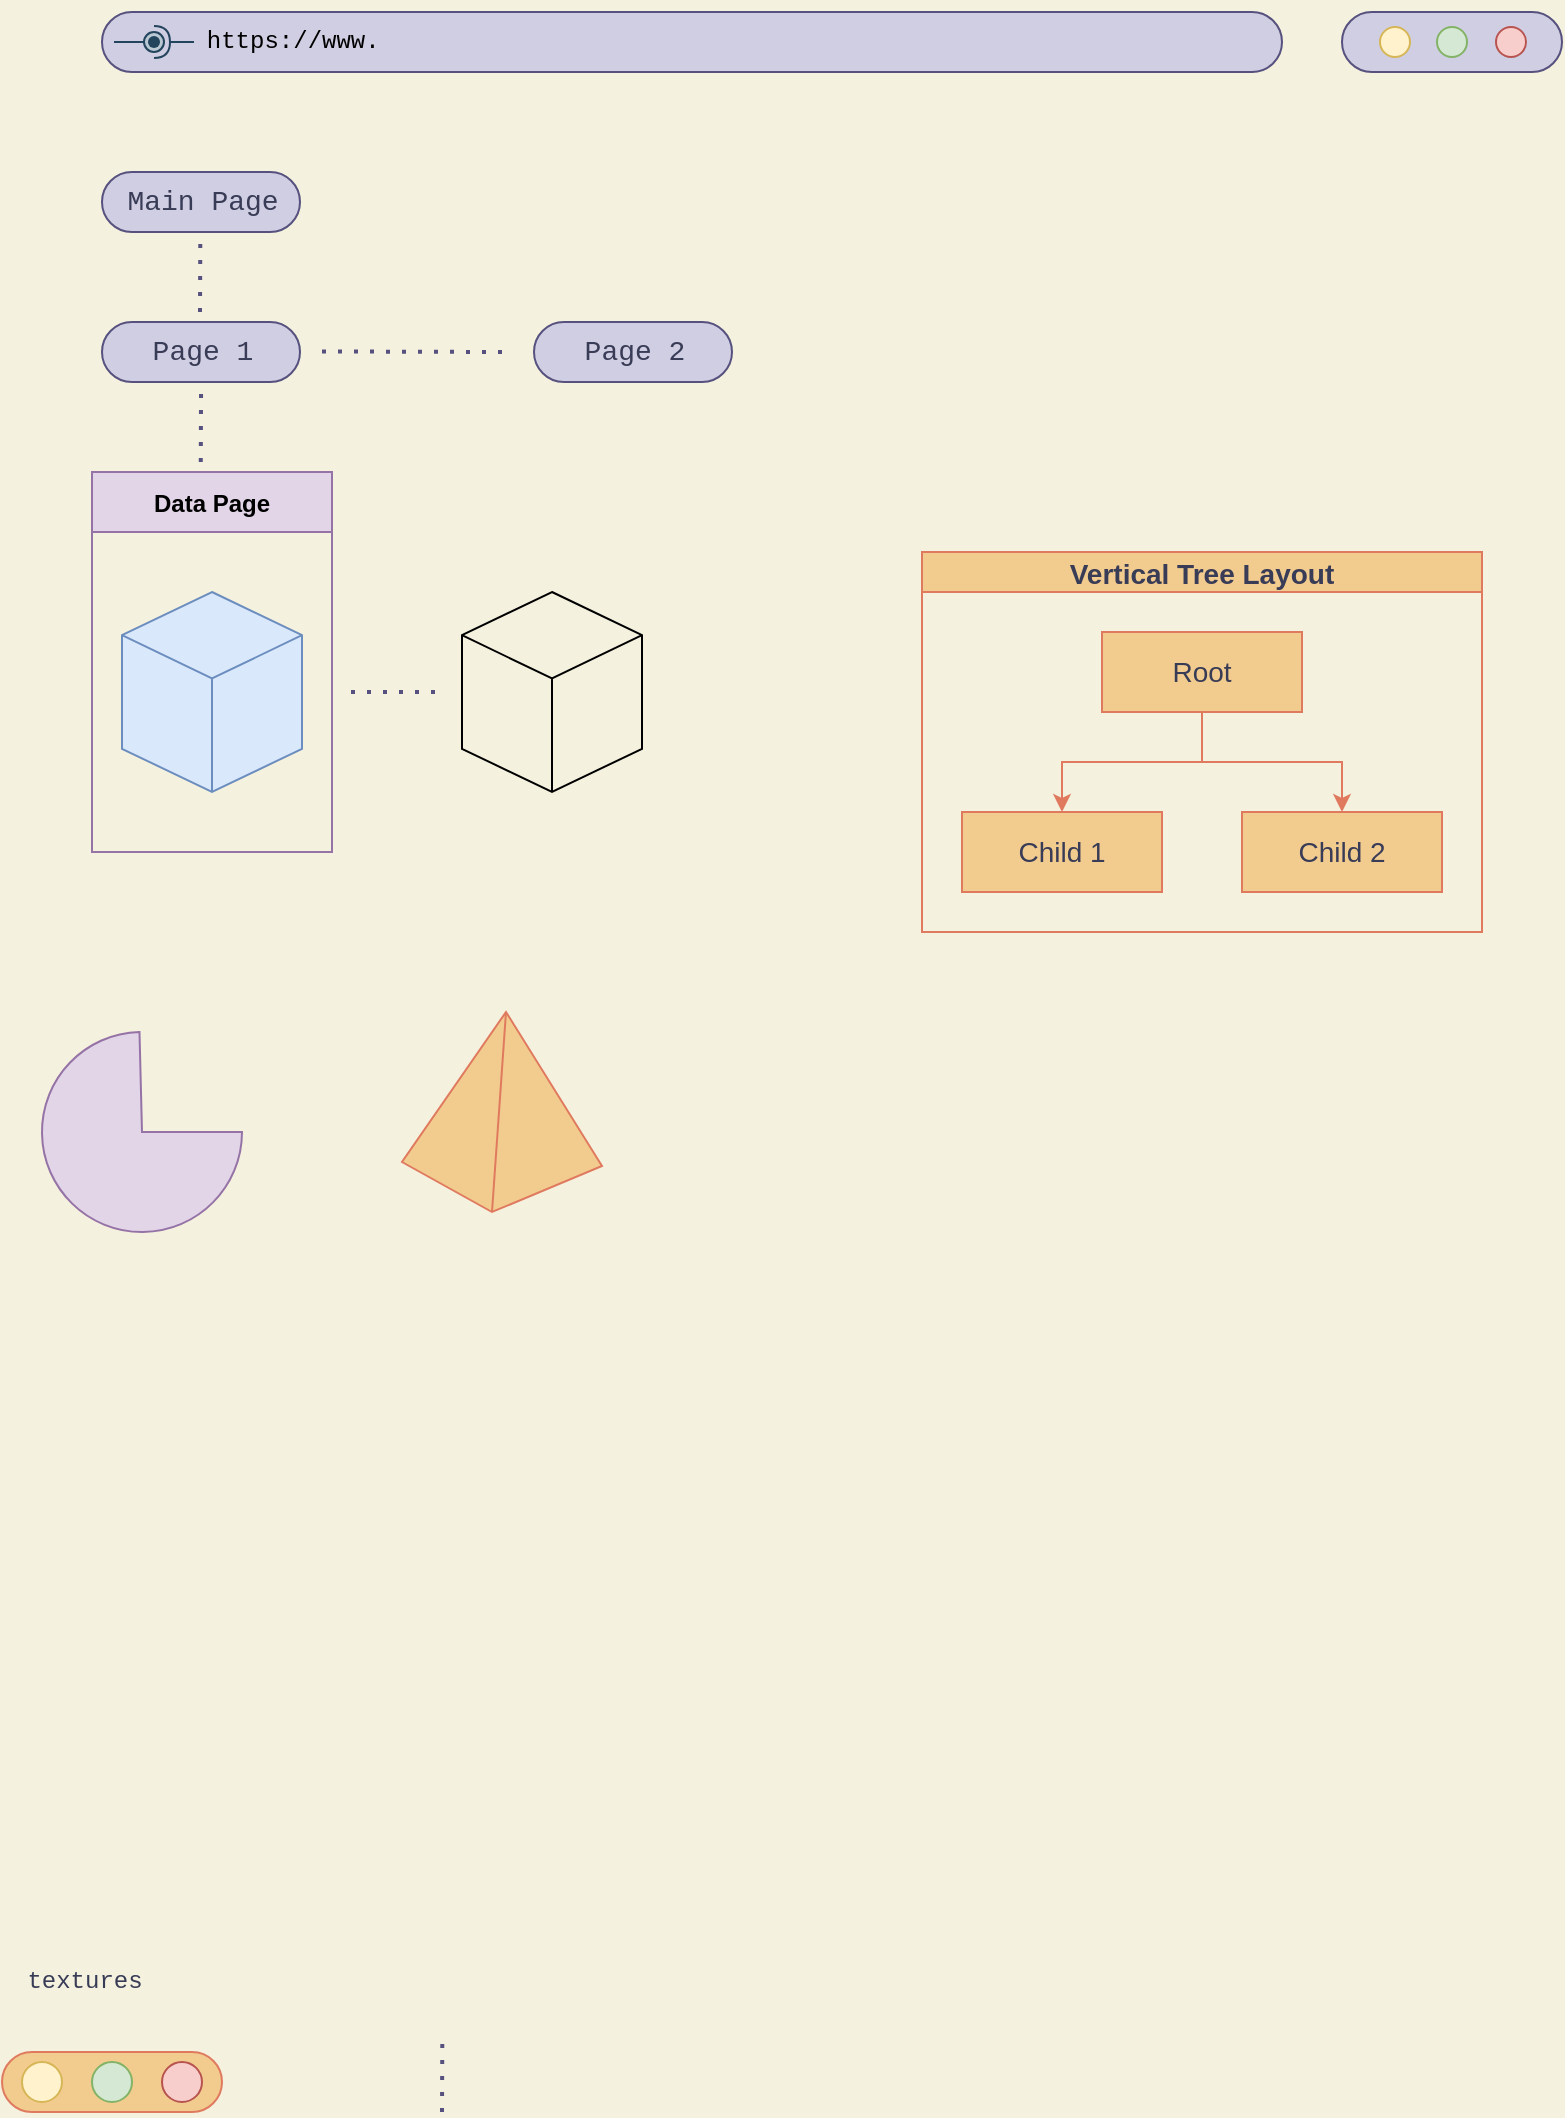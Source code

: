 <mxfile version="20.5.1" type="github"><diagram id="rhGnawXu-sOyFCt1OZwF" name="Page-1"><mxGraphModel dx="778" dy="726" grid="1" gridSize="10" guides="1" tooltips="1" connect="1" arrows="1" fold="1" page="1" pageScale="1" pageWidth="850" pageHeight="1100" background="#F4F1DE" math="0" shadow="0"><root><mxCell id="0"/><mxCell id="1" parent="0"/><mxCell id="IDs0Z8VZgHh4Mf1sCj_e-1" value="" style="rounded=1;whiteSpace=wrap;html=1;fillColor=#F2CC8F;strokeColor=#E07A5F;arcSize=50;fontColor=#393C56;direction=south;" vertex="1" parent="1"><mxGeometry x="60" y="1030" width="110" height="30" as="geometry"/></mxCell><mxCell id="IDs0Z8VZgHh4Mf1sCj_e-2" value="" style="rounded=1;whiteSpace=wrap;html=1;fillColor=#d0cee2;strokeColor=#56517e;arcSize=50;" vertex="1" parent="1"><mxGeometry x="110" y="90" width="99" height="30" as="geometry"/></mxCell><mxCell id="IDs0Z8VZgHh4Mf1sCj_e-5" value="Data Page" style="swimlane;fillColor=#e1d5e7;strokeColor=#9673a6;startSize=30;" vertex="1" parent="1"><mxGeometry x="105" y="240" width="120" height="190" as="geometry"/></mxCell><mxCell id="IDs0Z8VZgHh4Mf1sCj_e-6" value="" style="html=1;whiteSpace=wrap;shape=isoCube2;backgroundOutline=1;isoAngle=15;fillColor=#dae8fc;strokeColor=#6c8ebf;" vertex="1" parent="IDs0Z8VZgHh4Mf1sCj_e-5"><mxGeometry x="15" y="60" width="90" height="100" as="geometry"/></mxCell><mxCell id="IDs0Z8VZgHh4Mf1sCj_e-28" value="&lt;blockquote&gt;Main Page&lt;/blockquote&gt;" style="text;resizable=0;autosize=1;align=center;verticalAlign=middle;points=[];fillColor=none;strokeColor=none;rounded=0;fontSize=14;fontColor=#393C56;labelBackgroundColor=none;labelBorderColor=none;html=1;fontFamily=Courier New;rotation=0;" vertex="1" parent="1"><mxGeometry x="69.5" y="75" width="180" height="60" as="geometry"/></mxCell><mxCell id="IDs0Z8VZgHh4Mf1sCj_e-30" value="Vertical Tree Layout" style="swimlane;startSize=20;horizontal=1;childLayout=treeLayout;horizontalTree=0;resizable=0;containerType=tree;fontSize=14;fillColor=#F2CC8F;strokeColor=#E07A5F;fontColor=#393C56;" vertex="1" parent="1"><mxGeometry x="520" y="280" width="280" height="190" as="geometry"/></mxCell><mxCell id="IDs0Z8VZgHh4Mf1sCj_e-31" value="Root" style="whiteSpace=wrap;html=1;fontSize=14;fillColor=#F2CC8F;strokeColor=#E07A5F;fontColor=#393C56;" vertex="1" parent="IDs0Z8VZgHh4Mf1sCj_e-30"><mxGeometry x="90" y="40" width="100" height="40" as="geometry"/></mxCell><mxCell id="IDs0Z8VZgHh4Mf1sCj_e-32" value="Child 1" style="whiteSpace=wrap;html=1;fontSize=14;fillColor=#F2CC8F;strokeColor=#E07A5F;fontColor=#393C56;" vertex="1" parent="IDs0Z8VZgHh4Mf1sCj_e-30"><mxGeometry x="20" y="130" width="100" height="40" as="geometry"/></mxCell><mxCell id="IDs0Z8VZgHh4Mf1sCj_e-33" value="" style="edgeStyle=elbowEdgeStyle;elbow=vertical;html=1;rounded=0;fontSize=14;labelBackgroundColor=#F4F1DE;strokeColor=#E07A5F;fontColor=#393C56;" edge="1" parent="IDs0Z8VZgHh4Mf1sCj_e-30" source="IDs0Z8VZgHh4Mf1sCj_e-31" target="IDs0Z8VZgHh4Mf1sCj_e-32"><mxGeometry relative="1" as="geometry"/></mxCell><mxCell id="IDs0Z8VZgHh4Mf1sCj_e-34" value="Child 2" style="whiteSpace=wrap;html=1;fontSize=14;fillColor=#F2CC8F;strokeColor=#E07A5F;fontColor=#393C56;" vertex="1" parent="IDs0Z8VZgHh4Mf1sCj_e-30"><mxGeometry x="160" y="130" width="100" height="40" as="geometry"/></mxCell><mxCell id="IDs0Z8VZgHh4Mf1sCj_e-35" value="" style="edgeStyle=elbowEdgeStyle;elbow=vertical;html=1;rounded=0;fontSize=14;labelBackgroundColor=#F4F1DE;strokeColor=#E07A5F;fontColor=#393C56;" edge="1" parent="IDs0Z8VZgHh4Mf1sCj_e-30" source="IDs0Z8VZgHh4Mf1sCj_e-31" target="IDs0Z8VZgHh4Mf1sCj_e-34"><mxGeometry relative="1" as="geometry"/></mxCell><mxCell id="IDs0Z8VZgHh4Mf1sCj_e-38" value="" style="verticalLabelPosition=bottom;verticalAlign=top;html=1;shape=mxgraph.basic.pyramid;dx1=0.52;dx2=0.45;dy1=0.75;dy2=0.77;strokeColor=#E07A5F;fontFamily=Courier New;fontColor=#393C56;fillColor=#F2CC8F;" vertex="1" parent="1"><mxGeometry x="260" y="510" width="100" height="100" as="geometry"/></mxCell><mxCell id="IDs0Z8VZgHh4Mf1sCj_e-39" value="" style="verticalLabelPosition=bottom;verticalAlign=top;html=1;shape=mxgraph.basic.pie;startAngle=0.25;endAngle=0.996;strokeColor=#9673a6;fontFamily=Courier New;fillColor=#e1d5e7;" vertex="1" parent="1"><mxGeometry x="80" y="520" width="100" height="100" as="geometry"/></mxCell><mxCell id="IDs0Z8VZgHh4Mf1sCj_e-46" value="" style="ellipse;whiteSpace=wrap;html=1;aspect=fixed;strokeColor=#d6b656;fontFamily=Courier New;fillColor=#fff2cc;" vertex="1" parent="1"><mxGeometry x="70" y="1035" width="20" height="20" as="geometry"/></mxCell><mxCell id="IDs0Z8VZgHh4Mf1sCj_e-47" value="" style="ellipse;whiteSpace=wrap;html=1;aspect=fixed;strokeColor=#82b366;fontFamily=Courier New;fillColor=#d5e8d4;" vertex="1" parent="1"><mxGeometry x="105" y="1035" width="20" height="20" as="geometry"/></mxCell><mxCell id="IDs0Z8VZgHh4Mf1sCj_e-48" value="" style="ellipse;whiteSpace=wrap;html=1;aspect=fixed;strokeColor=#b85450;fontFamily=Courier New;fillColor=#f8cecc;" vertex="1" parent="1"><mxGeometry x="140" y="1035" width="20" height="20" as="geometry"/></mxCell><mxCell id="IDs0Z8VZgHh4Mf1sCj_e-49" value="" style="rounded=1;whiteSpace=wrap;html=1;fillColor=#d0cee2;arcSize=50;direction=south;strokeColor=#56517e;" vertex="1" parent="1"><mxGeometry x="730" y="10" width="110" height="30" as="geometry"/></mxCell><mxCell id="IDs0Z8VZgHh4Mf1sCj_e-50" value="" style="ellipse;whiteSpace=wrap;html=1;aspect=fixed;strokeColor=#d6b656;fontFamily=Courier New;fillColor=#fff2cc;" vertex="1" parent="1"><mxGeometry x="749" y="17.5" width="15" height="15" as="geometry"/></mxCell><mxCell id="IDs0Z8VZgHh4Mf1sCj_e-51" value="" style="ellipse;whiteSpace=wrap;html=1;aspect=fixed;strokeColor=#82b366;fontFamily=Courier New;fillColor=#d5e8d4;" vertex="1" parent="1"><mxGeometry x="777.5" y="17.5" width="15" height="15" as="geometry"/></mxCell><mxCell id="IDs0Z8VZgHh4Mf1sCj_e-52" value="" style="ellipse;whiteSpace=wrap;html=1;aspect=fixed;strokeColor=#b85450;fontFamily=Courier New;fillColor=#f8cecc;" vertex="1" parent="1"><mxGeometry x="807" y="17.5" width="15" height="15" as="geometry"/></mxCell><mxCell id="IDs0Z8VZgHh4Mf1sCj_e-53" value="&lt;div align=&quot;left&quot;&gt;&amp;nbsp; &amp;nbsp;&amp;nbsp; &amp;nbsp; https://www.&lt;/div&gt;" style="rounded=1;whiteSpace=wrap;html=1;fontFamily=Courier New;fillColor=#d0cee2;arcSize=50;strokeColor=#56517e;align=left;" vertex="1" parent="1"><mxGeometry x="110" y="10" width="590" height="30" as="geometry"/></mxCell><mxCell id="IDs0Z8VZgHh4Mf1sCj_e-57" value="" style="rounded=0;orthogonalLoop=1;jettySize=auto;html=1;endArrow=none;endFill=0;sketch=0;sourcePerimeterSpacing=0;targetPerimeterSpacing=0;strokeColor=#23445d;fontFamily=Courier New;fontColor=#393C56;fillColor=#bac8d3;" edge="1" target="IDs0Z8VZgHh4Mf1sCj_e-59" parent="1"><mxGeometry relative="1" as="geometry"><mxPoint x="116" y="25" as="sourcePoint"/></mxGeometry></mxCell><mxCell id="IDs0Z8VZgHh4Mf1sCj_e-58" value="" style="rounded=0;orthogonalLoop=1;jettySize=auto;html=1;endArrow=halfCircle;endFill=0;entryX=0.5;entryY=0.5;endSize=6;strokeWidth=1;sketch=0;strokeColor=#23445d;fontFamily=Courier New;fontColor=#393C56;fillColor=#bac8d3;" edge="1" target="IDs0Z8VZgHh4Mf1sCj_e-59" parent="1"><mxGeometry relative="1" as="geometry"><mxPoint x="156" y="25" as="sourcePoint"/><Array as="points"><mxPoint x="156" y="25"/></Array></mxGeometry></mxCell><mxCell id="IDs0Z8VZgHh4Mf1sCj_e-59" value="" style="ellipse;whiteSpace=wrap;html=1;align=center;aspect=fixed;resizable=0;points=[];outlineConnect=0;sketch=0;strokeColor=#23445d;fontFamily=Courier New;fillColor=#bac8d3;" vertex="1" parent="1"><mxGeometry x="131" y="20" width="10" height="10" as="geometry"/></mxCell><mxCell id="IDs0Z8VZgHh4Mf1sCj_e-66" value="" style="rounded=1;whiteSpace=wrap;html=1;fillColor=#d0cee2;strokeColor=#56517e;arcSize=50;" vertex="1" parent="1"><mxGeometry x="110" y="165" width="99" height="30" as="geometry"/></mxCell><mxCell id="IDs0Z8VZgHh4Mf1sCj_e-67" value="&lt;blockquote&gt;Page 1&lt;br&gt;&lt;/blockquote&gt;" style="text;resizable=0;autosize=1;align=center;verticalAlign=middle;points=[];fillColor=none;strokeColor=none;rounded=0;fontSize=14;fontColor=#393C56;labelBackgroundColor=none;labelBorderColor=none;html=1;fontFamily=Courier New;rotation=0;" vertex="1" parent="1"><mxGeometry x="84.5" y="150" width="150" height="60" as="geometry"/></mxCell><mxCell id="IDs0Z8VZgHh4Mf1sCj_e-68" value="textures" style="text;html=1;align=center;verticalAlign=middle;resizable=0;points=[];autosize=1;strokeColor=none;fillColor=none;fontFamily=Courier New;fontColor=#393C56;" vertex="1" parent="1"><mxGeometry x="61" y="980" width="80" height="30" as="geometry"/></mxCell><mxCell id="IDs0Z8VZgHh4Mf1sCj_e-70" value="" style="shape=waypoint;sketch=0;fillStyle=solid;size=6;pointerEvents=1;points=[];fillColor=#bac8d3;resizable=0;rotatable=0;perimeter=centerPerimeter;snapToPoint=1;strokeColor=#23445d;fontFamily=Courier New;" vertex="1" parent="1"><mxGeometry x="116" y="5" width="40" height="40" as="geometry"/></mxCell><mxCell id="IDs0Z8VZgHh4Mf1sCj_e-73" value="" style="endArrow=none;dashed=1;html=1;dashPattern=1 3;strokeWidth=2;rounded=0;strokeColor=#56517e;fontFamily=Courier New;fontColor=#393C56;fillColor=#d0cee2;" edge="1" parent="1"><mxGeometry width="50" height="50" relative="1" as="geometry"><mxPoint x="159" y="160" as="sourcePoint"/><mxPoint x="159.17" y="120" as="targetPoint"/></mxGeometry></mxCell><mxCell id="IDs0Z8VZgHh4Mf1sCj_e-74" value="" style="endArrow=none;dashed=1;html=1;dashPattern=1 3;strokeWidth=2;rounded=0;strokeColor=#56517e;fontFamily=Courier New;fontColor=#393C56;fillColor=#d0cee2;" edge="1" parent="1"><mxGeometry width="50" height="50" relative="1" as="geometry"><mxPoint x="159.38" y="235" as="sourcePoint"/><mxPoint x="159.55" y="195" as="targetPoint"/></mxGeometry></mxCell><mxCell id="IDs0Z8VZgHh4Mf1sCj_e-75" value="" style="endArrow=none;dashed=1;html=1;dashPattern=1 3;strokeWidth=2;rounded=0;strokeColor=#56517e;fontFamily=Courier New;fontColor=#393C56;fillColor=#d0cee2;" edge="1" parent="1"><mxGeometry width="50" height="50" relative="1" as="geometry"><mxPoint x="234.5" y="350" as="sourcePoint"/><mxPoint x="280" y="350" as="targetPoint"/></mxGeometry></mxCell><mxCell id="IDs0Z8VZgHh4Mf1sCj_e-76" value="" style="endArrow=none;dashed=1;html=1;dashPattern=1 3;strokeWidth=2;rounded=0;strokeColor=#56517e;fontFamily=Courier New;fontColor=#393C56;fillColor=#d0cee2;" edge="1" parent="1"><mxGeometry width="50" height="50" relative="1" as="geometry"><mxPoint x="280" y="1060" as="sourcePoint"/><mxPoint x="280.17" y="1020" as="targetPoint"/></mxGeometry></mxCell><mxCell id="IDs0Z8VZgHh4Mf1sCj_e-77" value="" style="html=1;whiteSpace=wrap;shape=isoCube2;backgroundOutline=1;isoAngle=15;fillColor=none;" vertex="1" parent="1"><mxGeometry x="290" y="300" width="90" height="100" as="geometry"/></mxCell><mxCell id="IDs0Z8VZgHh4Mf1sCj_e-78" value="" style="endArrow=none;dashed=1;html=1;dashPattern=1 3;strokeWidth=2;rounded=0;strokeColor=#56517e;fontFamily=Courier New;fontColor=#393C56;fillColor=#d0cee2;" edge="1" parent="1"><mxGeometry width="50" height="50" relative="1" as="geometry"><mxPoint x="220" y="179.71" as="sourcePoint"/><mxPoint x="310" y="180" as="targetPoint"/></mxGeometry></mxCell><mxCell id="IDs0Z8VZgHh4Mf1sCj_e-80" value="" style="rounded=1;whiteSpace=wrap;html=1;fillColor=#d0cee2;strokeColor=#56517e;arcSize=50;" vertex="1" parent="1"><mxGeometry x="326" y="165" width="99" height="30" as="geometry"/></mxCell><mxCell id="IDs0Z8VZgHh4Mf1sCj_e-81" value="&lt;blockquote&gt;Page 2&lt;br&gt;&lt;/blockquote&gt;" style="text;resizable=0;autosize=1;align=center;verticalAlign=middle;points=[];fillColor=none;strokeColor=none;rounded=0;fontSize=14;fontColor=#393C56;labelBackgroundColor=none;labelBorderColor=none;html=1;fontFamily=Courier New;rotation=0;" vertex="1" parent="1"><mxGeometry x="300.5" y="150" width="150" height="60" as="geometry"/></mxCell></root></mxGraphModel></diagram></mxfile>